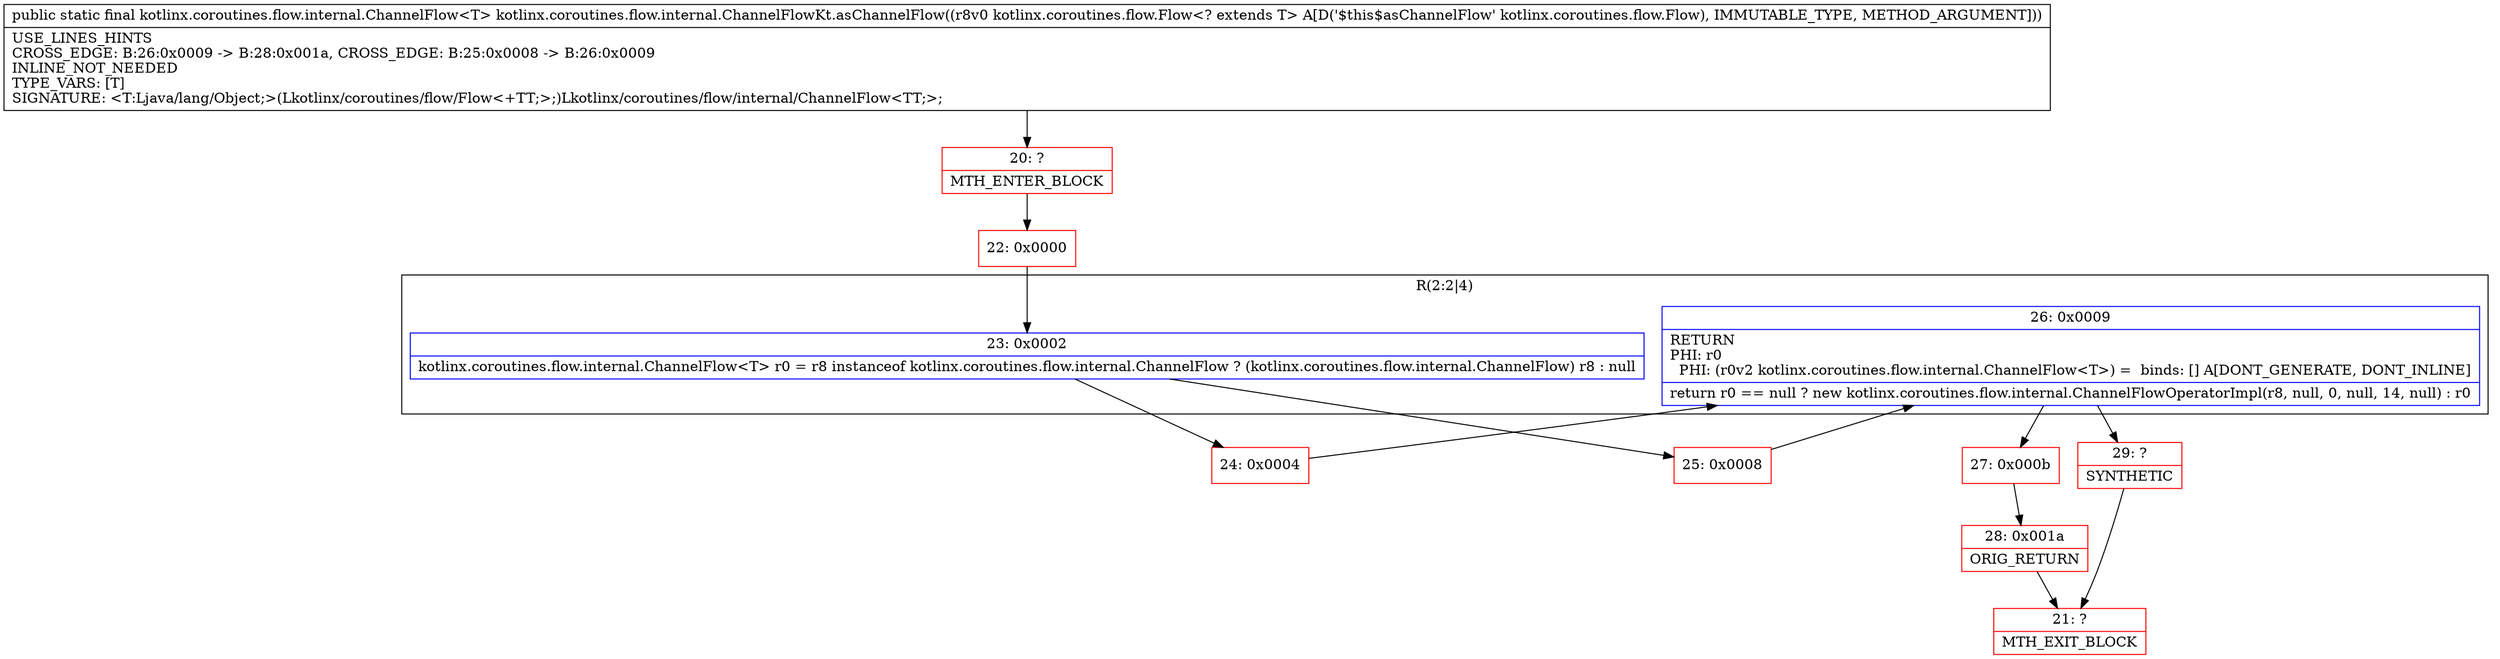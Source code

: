 digraph "CFG forkotlinx.coroutines.flow.internal.ChannelFlowKt.asChannelFlow(Lkotlinx\/coroutines\/flow\/Flow;)Lkotlinx\/coroutines\/flow\/internal\/ChannelFlow;" {
subgraph cluster_Region_1448251780 {
label = "R(2:2|4)";
node [shape=record,color=blue];
Node_23 [shape=record,label="{23\:\ 0x0002|kotlinx.coroutines.flow.internal.ChannelFlow\<T\> r0 = r8 instanceof kotlinx.coroutines.flow.internal.ChannelFlow ? (kotlinx.coroutines.flow.internal.ChannelFlow) r8 : null\l}"];
Node_26 [shape=record,label="{26\:\ 0x0009|RETURN\lPHI: r0 \l  PHI: (r0v2 kotlinx.coroutines.flow.internal.ChannelFlow\<T\>) =  binds: [] A[DONT_GENERATE, DONT_INLINE]\l|return r0 == null ? new kotlinx.coroutines.flow.internal.ChannelFlowOperatorImpl(r8, null, 0, null, 14, null) : r0\l}"];
}
Node_20 [shape=record,color=red,label="{20\:\ ?|MTH_ENTER_BLOCK\l}"];
Node_22 [shape=record,color=red,label="{22\:\ 0x0000}"];
Node_24 [shape=record,color=red,label="{24\:\ 0x0004}"];
Node_27 [shape=record,color=red,label="{27\:\ 0x000b}"];
Node_28 [shape=record,color=red,label="{28\:\ 0x001a|ORIG_RETURN\l}"];
Node_21 [shape=record,color=red,label="{21\:\ ?|MTH_EXIT_BLOCK\l}"];
Node_29 [shape=record,color=red,label="{29\:\ ?|SYNTHETIC\l}"];
Node_25 [shape=record,color=red,label="{25\:\ 0x0008}"];
MethodNode[shape=record,label="{public static final kotlinx.coroutines.flow.internal.ChannelFlow\<T\> kotlinx.coroutines.flow.internal.ChannelFlowKt.asChannelFlow((r8v0 kotlinx.coroutines.flow.Flow\<? extends T\> A[D('$this$asChannelFlow' kotlinx.coroutines.flow.Flow), IMMUTABLE_TYPE, METHOD_ARGUMENT]))  | USE_LINES_HINTS\lCROSS_EDGE: B:26:0x0009 \-\> B:28:0x001a, CROSS_EDGE: B:25:0x0008 \-\> B:26:0x0009\lINLINE_NOT_NEEDED\lTYPE_VARS: [T]\lSIGNATURE: \<T:Ljava\/lang\/Object;\>(Lkotlinx\/coroutines\/flow\/Flow\<+TT;\>;)Lkotlinx\/coroutines\/flow\/internal\/ChannelFlow\<TT;\>;\l}"];
MethodNode -> Node_20;Node_23 -> Node_24;
Node_23 -> Node_25;
Node_26 -> Node_27;
Node_26 -> Node_29;
Node_20 -> Node_22;
Node_22 -> Node_23;
Node_24 -> Node_26;
Node_27 -> Node_28;
Node_28 -> Node_21;
Node_29 -> Node_21;
Node_25 -> Node_26;
}


